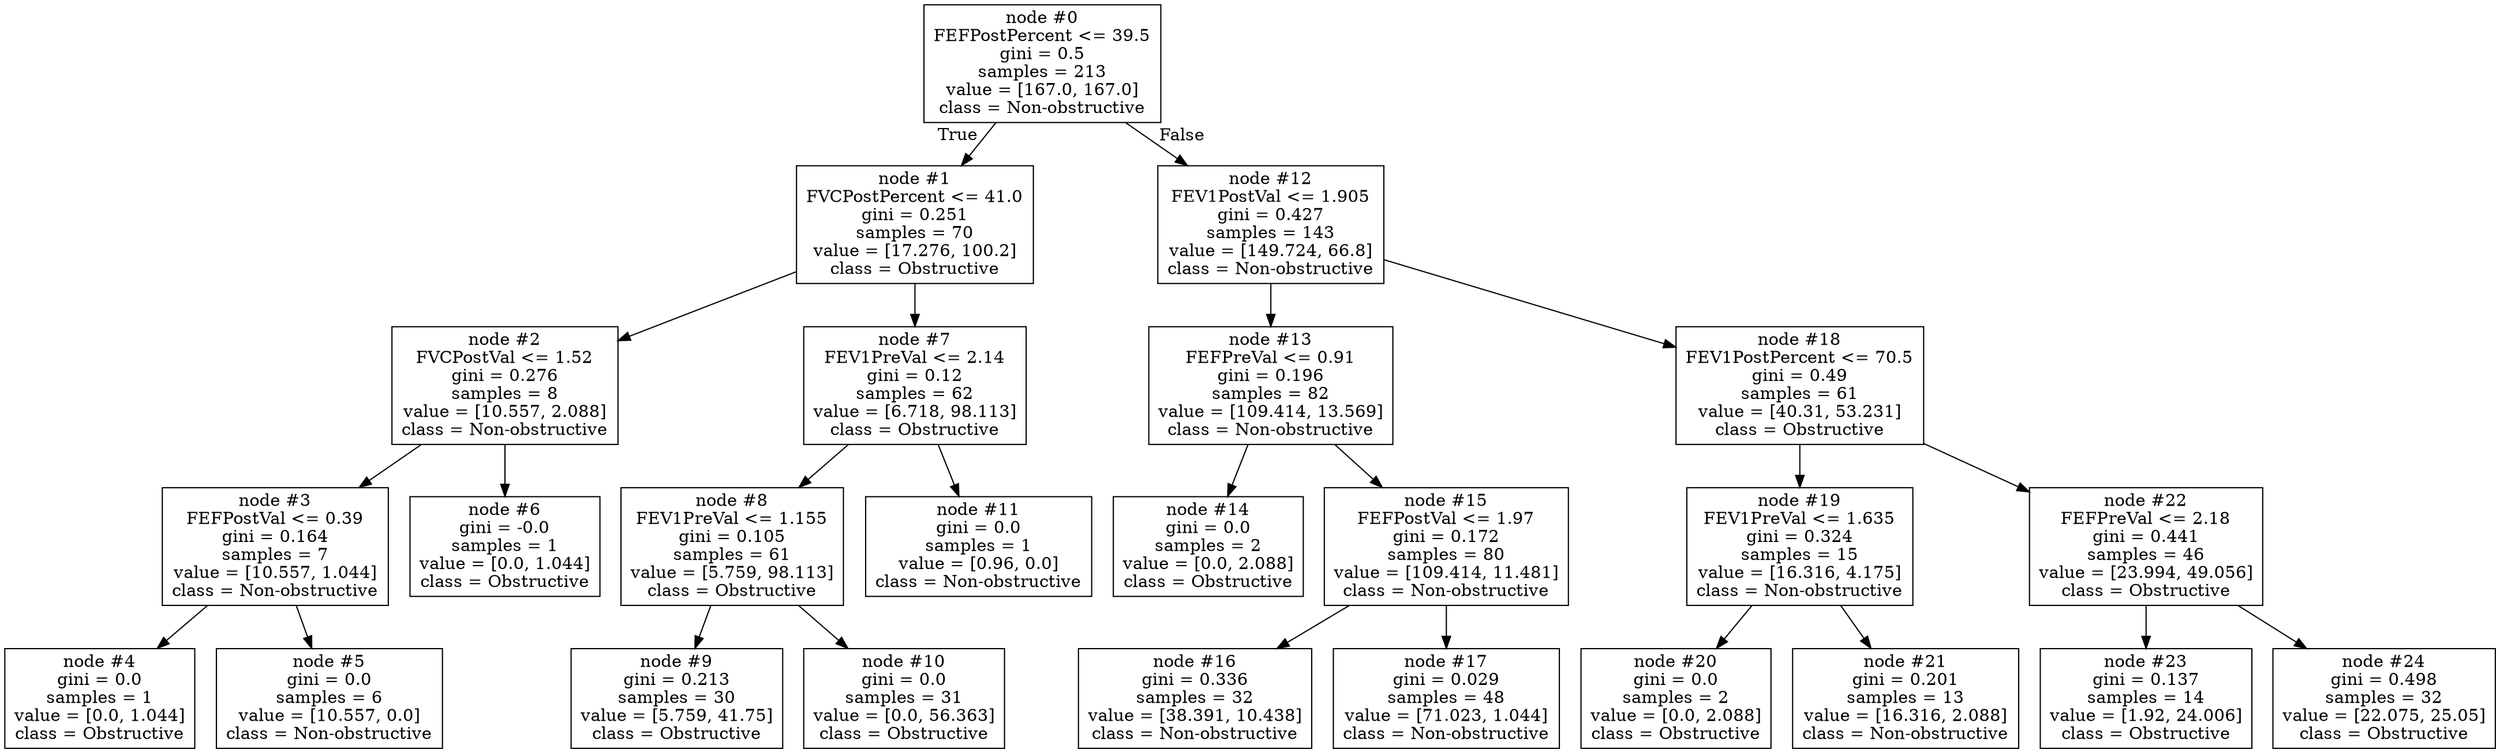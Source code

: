 digraph Tree {
node [shape=box] ;
0 [label="node #0\nFEFPostPercent <= 39.5\ngini = 0.5\nsamples = 213\nvalue = [167.0, 167.0]\nclass = Non-obstructive"] ;
1 [label="node #1\nFVCPostPercent <= 41.0\ngini = 0.251\nsamples = 70\nvalue = [17.276, 100.2]\nclass = Obstructive"] ;
0 -> 1 [labeldistance=2.5, labelangle=45, headlabel="True"] ;
2 [label="node #2\nFVCPostVal <= 1.52\ngini = 0.276\nsamples = 8\nvalue = [10.557, 2.088]\nclass = Non-obstructive"] ;
1 -> 2 ;
3 [label="node #3\nFEFPostVal <= 0.39\ngini = 0.164\nsamples = 7\nvalue = [10.557, 1.044]\nclass = Non-obstructive"] ;
2 -> 3 ;
4 [label="node #4\ngini = 0.0\nsamples = 1\nvalue = [0.0, 1.044]\nclass = Obstructive"] ;
3 -> 4 ;
5 [label="node #5\ngini = 0.0\nsamples = 6\nvalue = [10.557, 0.0]\nclass = Non-obstructive"] ;
3 -> 5 ;
6 [label="node #6\ngini = -0.0\nsamples = 1\nvalue = [0.0, 1.044]\nclass = Obstructive"] ;
2 -> 6 ;
7 [label="node #7\nFEV1PreVal <= 2.14\ngini = 0.12\nsamples = 62\nvalue = [6.718, 98.113]\nclass = Obstructive"] ;
1 -> 7 ;
8 [label="node #8\nFEV1PreVal <= 1.155\ngini = 0.105\nsamples = 61\nvalue = [5.759, 98.113]\nclass = Obstructive"] ;
7 -> 8 ;
9 [label="node #9\ngini = 0.213\nsamples = 30\nvalue = [5.759, 41.75]\nclass = Obstructive"] ;
8 -> 9 ;
10 [label="node #10\ngini = 0.0\nsamples = 31\nvalue = [0.0, 56.363]\nclass = Obstructive"] ;
8 -> 10 ;
11 [label="node #11\ngini = 0.0\nsamples = 1\nvalue = [0.96, 0.0]\nclass = Non-obstructive"] ;
7 -> 11 ;
12 [label="node #12\nFEV1PostVal <= 1.905\ngini = 0.427\nsamples = 143\nvalue = [149.724, 66.8]\nclass = Non-obstructive"] ;
0 -> 12 [labeldistance=2.5, labelangle=-45, headlabel="False"] ;
13 [label="node #13\nFEFPreVal <= 0.91\ngini = 0.196\nsamples = 82\nvalue = [109.414, 13.569]\nclass = Non-obstructive"] ;
12 -> 13 ;
14 [label="node #14\ngini = 0.0\nsamples = 2\nvalue = [0.0, 2.088]\nclass = Obstructive"] ;
13 -> 14 ;
15 [label="node #15\nFEFPostVal <= 1.97\ngini = 0.172\nsamples = 80\nvalue = [109.414, 11.481]\nclass = Non-obstructive"] ;
13 -> 15 ;
16 [label="node #16\ngini = 0.336\nsamples = 32\nvalue = [38.391, 10.438]\nclass = Non-obstructive"] ;
15 -> 16 ;
17 [label="node #17\ngini = 0.029\nsamples = 48\nvalue = [71.023, 1.044]\nclass = Non-obstructive"] ;
15 -> 17 ;
18 [label="node #18\nFEV1PostPercent <= 70.5\ngini = 0.49\nsamples = 61\nvalue = [40.31, 53.231]\nclass = Obstructive"] ;
12 -> 18 ;
19 [label="node #19\nFEV1PreVal <= 1.635\ngini = 0.324\nsamples = 15\nvalue = [16.316, 4.175]\nclass = Non-obstructive"] ;
18 -> 19 ;
20 [label="node #20\ngini = 0.0\nsamples = 2\nvalue = [0.0, 2.088]\nclass = Obstructive"] ;
19 -> 20 ;
21 [label="node #21\ngini = 0.201\nsamples = 13\nvalue = [16.316, 2.088]\nclass = Non-obstructive"] ;
19 -> 21 ;
22 [label="node #22\nFEFPreVal <= 2.18\ngini = 0.441\nsamples = 46\nvalue = [23.994, 49.056]\nclass = Obstructive"] ;
18 -> 22 ;
23 [label="node #23\ngini = 0.137\nsamples = 14\nvalue = [1.92, 24.006]\nclass = Obstructive"] ;
22 -> 23 ;
24 [label="node #24\ngini = 0.498\nsamples = 32\nvalue = [22.075, 25.05]\nclass = Obstructive"] ;
22 -> 24 ;
}